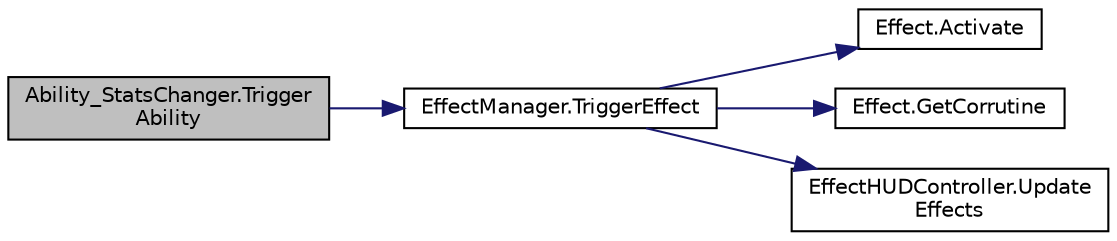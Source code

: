 digraph "Ability_StatsChanger.TriggerAbility"
{
 // INTERACTIVE_SVG=YES
 // LATEX_PDF_SIZE
  edge [fontname="Helvetica",fontsize="10",labelfontname="Helvetica",labelfontsize="10"];
  node [fontname="Helvetica",fontsize="10",shape=record];
  rankdir="LR";
  Node1 [label="Ability_StatsChanger.Trigger\lAbility",height=0.2,width=0.4,color="black", fillcolor="grey75", style="filled", fontcolor="black",tooltip=" "];
  Node1 -> Node2 [color="midnightblue",fontsize="10",style="solid",fontname="Helvetica"];
  Node2 [label="EffectManager.TriggerEffect",height=0.2,width=0.4,color="black", fillcolor="white", style="filled",URL="$class_effect_manager.html#a921aed9a2553637cdd387d3075150709",tooltip="Starts an Effect to the entity who has this EffectManager."];
  Node2 -> Node3 [color="midnightblue",fontsize="10",style="solid",fontname="Helvetica"];
  Node3 [label="Effect.Activate",height=0.2,width=0.4,color="black", fillcolor="white", style="filled",URL="$class_effect.html#ad48818ca38f71bb7d5e844bd220ffce0",tooltip=" "];
  Node2 -> Node4 [color="midnightblue",fontsize="10",style="solid",fontname="Helvetica"];
  Node4 [label="Effect.GetCorrutine",height=0.2,width=0.4,color="black", fillcolor="white", style="filled",URL="$class_effect.html#a280600ca7907b4f73d355e6a62a7040c",tooltip=" "];
  Node2 -> Node5 [color="midnightblue",fontsize="10",style="solid",fontname="Helvetica"];
  Node5 [label="EffectHUDController.Update\lEffects",height=0.2,width=0.4,color="black", fillcolor="white", style="filled",URL="$class_effect_h_u_d_controller.html#a5d2dd46778d538fb1474624fd083818b",tooltip=" "];
}
